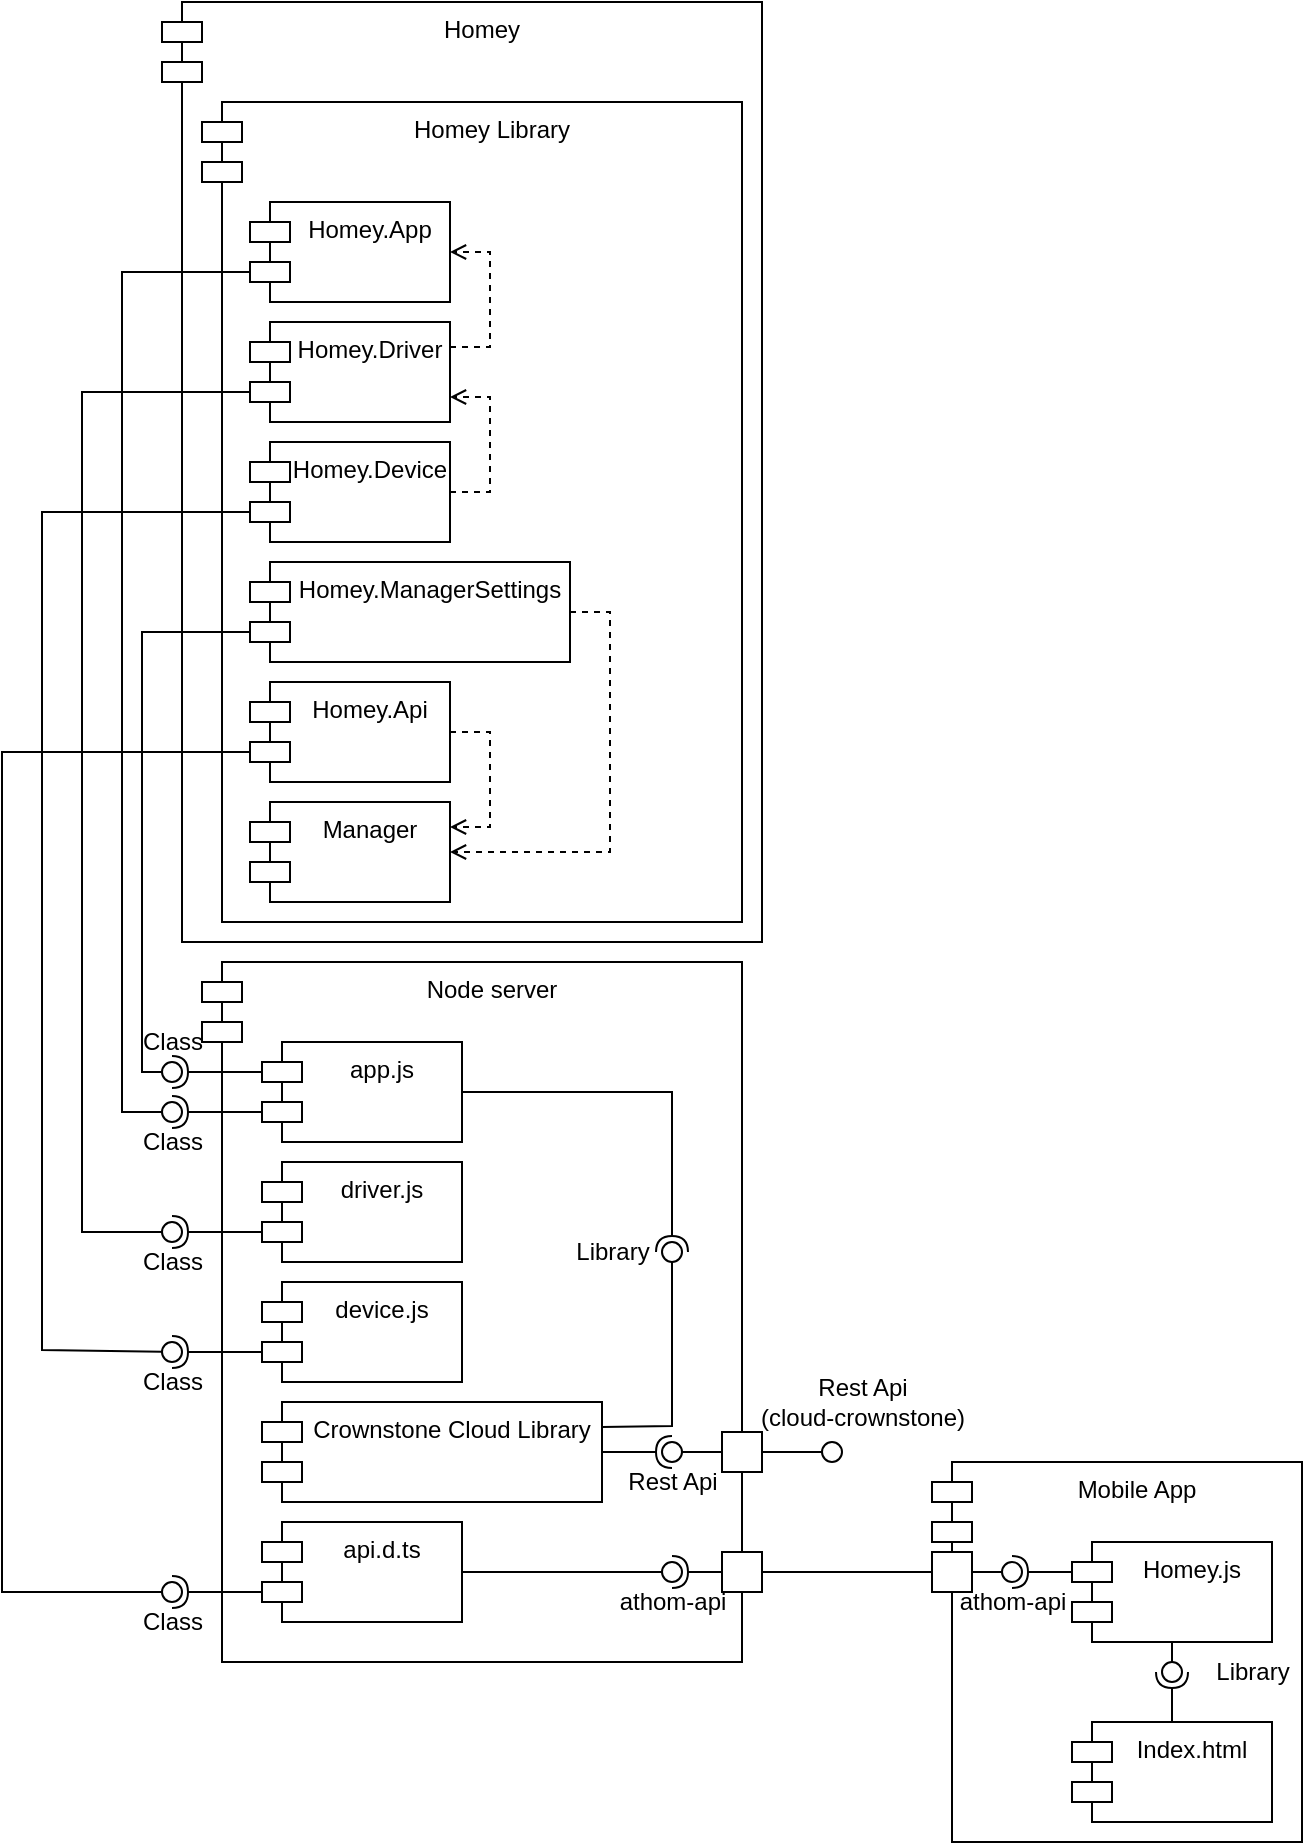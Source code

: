 <mxfile version="13.7.8" type="device"><diagram id="fwvmIZBcC0Fis4A8CENR" name="Page-1"><mxGraphModel dx="2031" dy="2303" grid="1" gridSize="10" guides="1" tooltips="1" connect="1" arrows="1" fold="1" page="1" pageScale="1" pageWidth="827" pageHeight="1169" math="0" shadow="0"><root><mxCell id="0"/><mxCell id="1" parent="0"/><mxCell id="rXUhuD282WTgEMVa3okS-3" value="Homey" style="shape=module;align=left;spacingLeft=20;align=center;verticalAlign=top;" vertex="1" parent="1"><mxGeometry x="120" y="-80" width="300" height="470" as="geometry"/></mxCell><mxCell id="A2iEz6W8OTKVxvSYPwGC-1" value="Homey Library" style="shape=module;align=left;spacingLeft=20;align=center;verticalAlign=top;" parent="1" vertex="1"><mxGeometry x="140" y="-30" width="270" height="410" as="geometry"/></mxCell><mxCell id="A2iEz6W8OTKVxvSYPwGC-2" value="Homey.App" style="shape=module;align=left;spacingLeft=20;align=center;verticalAlign=top;" parent="1" vertex="1"><mxGeometry x="164" y="20" width="100" height="50" as="geometry"/></mxCell><mxCell id="A2iEz6W8OTKVxvSYPwGC-61" style="edgeStyle=orthogonalEdgeStyle;rounded=0;orthogonalLoop=1;jettySize=auto;html=1;exitX=1;exitY=0.25;exitDx=0;exitDy=0;entryX=1;entryY=0.5;entryDx=0;entryDy=0;endArrow=open;endFill=0;dashed=1;" parent="1" source="A2iEz6W8OTKVxvSYPwGC-3" target="A2iEz6W8OTKVxvSYPwGC-2" edge="1"><mxGeometry relative="1" as="geometry"/></mxCell><mxCell id="A2iEz6W8OTKVxvSYPwGC-3" value="Homey.Driver" style="shape=module;align=left;spacingLeft=20;align=center;verticalAlign=top;" parent="1" vertex="1"><mxGeometry x="164" y="80" width="100" height="50" as="geometry"/></mxCell><mxCell id="A2iEz6W8OTKVxvSYPwGC-62" style="edgeStyle=orthogonalEdgeStyle;rounded=0;orthogonalLoop=1;jettySize=auto;html=1;exitX=1;exitY=0.5;exitDx=0;exitDy=0;entryX=1;entryY=0.75;entryDx=0;entryDy=0;dashed=1;endArrow=open;endFill=0;" parent="1" source="A2iEz6W8OTKVxvSYPwGC-4" target="A2iEz6W8OTKVxvSYPwGC-3" edge="1"><mxGeometry relative="1" as="geometry"/></mxCell><mxCell id="A2iEz6W8OTKVxvSYPwGC-4" value="Homey.Device" style="shape=module;align=left;spacingLeft=20;align=center;verticalAlign=top;" parent="1" vertex="1"><mxGeometry x="164" y="140" width="100" height="50" as="geometry"/></mxCell><mxCell id="A2iEz6W8OTKVxvSYPwGC-81" style="edgeStyle=orthogonalEdgeStyle;rounded=0;orthogonalLoop=1;jettySize=auto;html=1;exitX=1;exitY=0.5;exitDx=0;exitDy=0;entryX=1;entryY=0.5;entryDx=0;entryDy=0;dashed=1;endArrow=open;endFill=0;" parent="1" source="A2iEz6W8OTKVxvSYPwGC-5" target="A2iEz6W8OTKVxvSYPwGC-76" edge="1"><mxGeometry relative="1" as="geometry"/></mxCell><mxCell id="A2iEz6W8OTKVxvSYPwGC-5" value="Homey.ManagerSettings" style="shape=module;align=center;spacingLeft=20;align=center;verticalAlign=top;labelPosition=center;verticalLabelPosition=middle;" parent="1" vertex="1"><mxGeometry x="164" y="200" width="160" height="50" as="geometry"/></mxCell><mxCell id="A2iEz6W8OTKVxvSYPwGC-6" value="Node server" style="shape=module;align=left;spacingLeft=20;align=center;verticalAlign=top;" parent="1" vertex="1"><mxGeometry x="140" y="400" width="270" height="350" as="geometry"/></mxCell><mxCell id="A2iEz6W8OTKVxvSYPwGC-7" value="app.js" style="shape=module;align=left;spacingLeft=20;align=center;verticalAlign=top;" parent="1" vertex="1"><mxGeometry x="170" y="440" width="100" height="50" as="geometry"/></mxCell><mxCell id="A2iEz6W8OTKVxvSYPwGC-8" value="driver.js" style="shape=module;align=left;spacingLeft=20;align=center;verticalAlign=top;" parent="1" vertex="1"><mxGeometry x="170" y="500" width="100" height="50" as="geometry"/></mxCell><mxCell id="A2iEz6W8OTKVxvSYPwGC-9" value="device.js" style="shape=module;align=left;spacingLeft=20;align=center;verticalAlign=top;" parent="1" vertex="1"><mxGeometry x="170" y="560" width="100" height="50" as="geometry"/></mxCell><mxCell id="A2iEz6W8OTKVxvSYPwGC-10" value="Crownstone Cloud Library" style="shape=module;align=left;spacingLeft=20;align=center;verticalAlign=top;" parent="1" vertex="1"><mxGeometry x="170" y="620" width="170" height="50" as="geometry"/></mxCell><mxCell id="A2iEz6W8OTKVxvSYPwGC-12" value="Mobile App" style="shape=module;align=left;spacingLeft=20;align=center;verticalAlign=top;" parent="1" vertex="1"><mxGeometry x="505" y="650" width="185" height="190" as="geometry"/></mxCell><mxCell id="A2iEz6W8OTKVxvSYPwGC-13" value="Index.html" style="shape=module;align=left;spacingLeft=20;align=center;verticalAlign=top;" parent="1" vertex="1"><mxGeometry x="575" y="780" width="100" height="50" as="geometry"/></mxCell><mxCell id="A2iEz6W8OTKVxvSYPwGC-14" value="Homey.js" style="shape=module;align=left;spacingLeft=20;align=center;verticalAlign=top;" parent="1" vertex="1"><mxGeometry x="575" y="690" width="100" height="50" as="geometry"/></mxCell><mxCell id="A2iEz6W8OTKVxvSYPwGC-15" value="" style="rounded=0;orthogonalLoop=1;jettySize=auto;html=1;endArrow=none;endFill=0;exitX=0.5;exitY=1;exitDx=0;exitDy=0;" parent="1" source="A2iEz6W8OTKVxvSYPwGC-14" target="A2iEz6W8OTKVxvSYPwGC-17" edge="1"><mxGeometry relative="1" as="geometry"><mxPoint x="650" y="795" as="sourcePoint"/></mxGeometry></mxCell><mxCell id="A2iEz6W8OTKVxvSYPwGC-16" value="" style="rounded=0;orthogonalLoop=1;jettySize=auto;html=1;endArrow=halfCircle;endFill=0;entryX=0.5;entryY=0.5;entryDx=0;entryDy=0;endSize=6;strokeWidth=1;exitX=0.5;exitY=0;exitDx=0;exitDy=0;" parent="1" source="A2iEz6W8OTKVxvSYPwGC-13" target="A2iEz6W8OTKVxvSYPwGC-17" edge="1"><mxGeometry relative="1" as="geometry"><mxPoint x="680" y="795" as="sourcePoint"/></mxGeometry></mxCell><mxCell id="A2iEz6W8OTKVxvSYPwGC-17" value="" style="ellipse;whiteSpace=wrap;html=1;fontFamily=Helvetica;fontSize=12;fontColor=#000000;align=center;strokeColor=#000000;fillColor=#ffffff;points=[];aspect=fixed;resizable=0;" parent="1" vertex="1"><mxGeometry x="620" y="750" width="10" height="10" as="geometry"/></mxCell><mxCell id="A2iEz6W8OTKVxvSYPwGC-20" value="" style="whiteSpace=wrap;html=1;aspect=fixed;" parent="1" vertex="1"><mxGeometry x="400" y="635" width="20" height="20" as="geometry"/></mxCell><mxCell id="A2iEz6W8OTKVxvSYPwGC-22" value="" style="rounded=0;orthogonalLoop=1;jettySize=auto;html=1;endArrow=none;endFill=0;exitX=0;exitY=0;exitDx=0;exitDy=35;exitPerimeter=0;" parent="1" source="A2iEz6W8OTKVxvSYPwGC-2" target="A2iEz6W8OTKVxvSYPwGC-24" edge="1"><mxGeometry relative="1" as="geometry"><mxPoint x="40" y="385" as="sourcePoint"/><Array as="points"><mxPoint x="100" y="55"/><mxPoint x="100" y="475"/></Array></mxGeometry></mxCell><mxCell id="A2iEz6W8OTKVxvSYPwGC-23" value="" style="rounded=0;orthogonalLoop=1;jettySize=auto;html=1;endArrow=halfCircle;endFill=0;entryX=0.5;entryY=0.5;entryDx=0;entryDy=0;endSize=6;strokeWidth=1;exitX=0;exitY=0;exitDx=0;exitDy=35;exitPerimeter=0;" parent="1" source="A2iEz6W8OTKVxvSYPwGC-7" target="A2iEz6W8OTKVxvSYPwGC-24" edge="1"><mxGeometry relative="1" as="geometry"><mxPoint x="80" y="405" as="sourcePoint"/><Array as="points"/></mxGeometry></mxCell><mxCell id="A2iEz6W8OTKVxvSYPwGC-24" value="" style="ellipse;whiteSpace=wrap;html=1;fontFamily=Helvetica;fontSize=12;fontColor=#000000;align=center;strokeColor=#000000;fillColor=#ffffff;points=[];aspect=fixed;resizable=0;" parent="1" vertex="1"><mxGeometry x="120" y="470" width="10" height="10" as="geometry"/></mxCell><mxCell id="A2iEz6W8OTKVxvSYPwGC-25" value="" style="rounded=0;orthogonalLoop=1;jettySize=auto;html=1;endArrow=none;endFill=0;exitX=0;exitY=0;exitDx=0;exitDy=35;exitPerimeter=0;" parent="1" source="A2iEz6W8OTKVxvSYPwGC-3" target="A2iEz6W8OTKVxvSYPwGC-27" edge="1"><mxGeometry relative="1" as="geometry"><mxPoint x="-55" y="515" as="sourcePoint"/><Array as="points"><mxPoint x="80" y="115"/><mxPoint x="80" y="535"/></Array></mxGeometry></mxCell><mxCell id="A2iEz6W8OTKVxvSYPwGC-26" value="" style="rounded=0;orthogonalLoop=1;jettySize=auto;html=1;endArrow=halfCircle;endFill=0;entryX=0.5;entryY=0.5;entryDx=0;entryDy=0;endSize=6;strokeWidth=1;exitX=0;exitY=0;exitDx=0;exitDy=35;exitPerimeter=0;" parent="1" source="A2iEz6W8OTKVxvSYPwGC-8" target="A2iEz6W8OTKVxvSYPwGC-27" edge="1"><mxGeometry relative="1" as="geometry"><mxPoint x="-15" y="535" as="sourcePoint"/></mxGeometry></mxCell><mxCell id="A2iEz6W8OTKVxvSYPwGC-27" value="" style="ellipse;whiteSpace=wrap;html=1;fontFamily=Helvetica;fontSize=12;fontColor=#000000;align=center;strokeColor=#000000;fillColor=#ffffff;points=[];aspect=fixed;resizable=0;" parent="1" vertex="1"><mxGeometry x="120" y="530" width="10" height="10" as="geometry"/></mxCell><mxCell id="A2iEz6W8OTKVxvSYPwGC-29" value="" style="rounded=0;orthogonalLoop=1;jettySize=auto;html=1;endArrow=none;endFill=0;exitX=0;exitY=0;exitDx=0;exitDy=35;exitPerimeter=0;" parent="1" source="A2iEz6W8OTKVxvSYPwGC-4" target="A2iEz6W8OTKVxvSYPwGC-31" edge="1"><mxGeometry relative="1" as="geometry"><mxPoint x="-156" y="530" as="sourcePoint"/><Array as="points"><mxPoint x="60" y="175"/><mxPoint x="60" y="594"/></Array></mxGeometry></mxCell><mxCell id="A2iEz6W8OTKVxvSYPwGC-30" value="" style="rounded=0;orthogonalLoop=1;jettySize=auto;html=1;endArrow=halfCircle;endFill=0;entryX=0.5;entryY=0.5;entryDx=0;entryDy=0;endSize=6;strokeWidth=1;exitX=0;exitY=0;exitDx=0;exitDy=35;exitPerimeter=0;" parent="1" source="A2iEz6W8OTKVxvSYPwGC-9" target="A2iEz6W8OTKVxvSYPwGC-31" edge="1"><mxGeometry relative="1" as="geometry"><mxPoint x="-116" y="550" as="sourcePoint"/></mxGeometry></mxCell><mxCell id="A2iEz6W8OTKVxvSYPwGC-31" value="" style="ellipse;whiteSpace=wrap;html=1;fontFamily=Helvetica;fontSize=12;fontColor=#000000;align=center;strokeColor=#000000;fillColor=#ffffff;points=[];aspect=fixed;resizable=0;" parent="1" vertex="1"><mxGeometry x="120" y="590" width="10" height="10" as="geometry"/></mxCell><mxCell id="A2iEz6W8OTKVxvSYPwGC-32" value="" style="rounded=0;orthogonalLoop=1;jettySize=auto;html=1;endArrow=none;endFill=0;exitX=0;exitY=0;exitDx=0;exitDy=35;exitPerimeter=0;" parent="1" source="A2iEz6W8OTKVxvSYPwGC-5" target="A2iEz6W8OTKVxvSYPwGC-34" edge="1"><mxGeometry relative="1" as="geometry"><mxPoint x="-70" y="535" as="sourcePoint"/><Array as="points"><mxPoint x="110" y="235"/><mxPoint x="110" y="455"/></Array></mxGeometry></mxCell><mxCell id="A2iEz6W8OTKVxvSYPwGC-33" value="" style="rounded=0;orthogonalLoop=1;jettySize=auto;html=1;endArrow=halfCircle;endFill=0;entryX=0.5;entryY=0.5;entryDx=0;entryDy=0;endSize=6;strokeWidth=1;exitX=0;exitY=0;exitDx=0;exitDy=15;exitPerimeter=0;" parent="1" source="A2iEz6W8OTKVxvSYPwGC-7" target="A2iEz6W8OTKVxvSYPwGC-34" edge="1"><mxGeometry relative="1" as="geometry"><mxPoint x="-30" y="555" as="sourcePoint"/></mxGeometry></mxCell><mxCell id="A2iEz6W8OTKVxvSYPwGC-34" value="" style="ellipse;whiteSpace=wrap;html=1;fontFamily=Helvetica;fontSize=12;fontColor=#000000;align=center;strokeColor=#000000;fillColor=#ffffff;points=[];aspect=fixed;resizable=0;" parent="1" vertex="1"><mxGeometry x="120" y="450" width="10" height="10" as="geometry"/></mxCell><mxCell id="A2iEz6W8OTKVxvSYPwGC-35" value="" style="rounded=0;orthogonalLoop=1;jettySize=auto;html=1;endArrow=none;endFill=0;exitX=0;exitY=0.5;exitDx=0;exitDy=0;" parent="1" source="A2iEz6W8OTKVxvSYPwGC-20" target="A2iEz6W8OTKVxvSYPwGC-37" edge="1"><mxGeometry relative="1" as="geometry"><mxPoint x="-70" y="735" as="sourcePoint"/></mxGeometry></mxCell><mxCell id="A2iEz6W8OTKVxvSYPwGC-36" value="" style="rounded=0;orthogonalLoop=1;jettySize=auto;html=1;endArrow=halfCircle;endFill=0;entryX=0.5;entryY=0.5;entryDx=0;entryDy=0;endSize=6;strokeWidth=1;exitX=1;exitY=0.5;exitDx=0;exitDy=0;" parent="1" source="A2iEz6W8OTKVxvSYPwGC-10" target="A2iEz6W8OTKVxvSYPwGC-37" edge="1"><mxGeometry relative="1" as="geometry"><mxPoint x="-30" y="735" as="sourcePoint"/></mxGeometry></mxCell><mxCell id="A2iEz6W8OTKVxvSYPwGC-37" value="" style="ellipse;whiteSpace=wrap;html=1;fontFamily=Helvetica;fontSize=12;fontColor=#000000;align=center;strokeColor=#000000;fillColor=#ffffff;points=[];aspect=fixed;resizable=0;" parent="1" vertex="1"><mxGeometry x="370" y="640" width="10" height="10" as="geometry"/></mxCell><mxCell id="A2iEz6W8OTKVxvSYPwGC-38" value="" style="rounded=0;orthogonalLoop=1;jettySize=auto;html=1;endArrow=none;endFill=0;exitX=1;exitY=0.5;exitDx=0;exitDy=0;" parent="1" source="A2iEz6W8OTKVxvSYPwGC-20" target="A2iEz6W8OTKVxvSYPwGC-40" edge="1"><mxGeometry relative="1" as="geometry"><mxPoint x="-30" y="745" as="sourcePoint"/></mxGeometry></mxCell><mxCell id="A2iEz6W8OTKVxvSYPwGC-40" value="" style="ellipse;whiteSpace=wrap;html=1;fontFamily=Helvetica;fontSize=12;fontColor=#000000;align=center;strokeColor=#000000;fillColor=#ffffff;points=[];aspect=fixed;resizable=0;" parent="1" vertex="1"><mxGeometry x="450" y="640" width="10" height="10" as="geometry"/></mxCell><mxCell id="A2iEz6W8OTKVxvSYPwGC-41" value="api.d.ts" style="shape=module;align=left;spacingLeft=20;align=center;verticalAlign=top;" parent="1" vertex="1"><mxGeometry x="170" y="680" width="100" height="50" as="geometry"/></mxCell><mxCell id="A2iEz6W8OTKVxvSYPwGC-60" style="edgeStyle=orthogonalEdgeStyle;rounded=0;orthogonalLoop=1;jettySize=auto;html=1;exitX=1;exitY=0.5;exitDx=0;exitDy=0;entryX=0;entryY=0.5;entryDx=0;entryDy=0;endArrow=none;endFill=0;" parent="1" source="A2iEz6W8OTKVxvSYPwGC-48" target="A2iEz6W8OTKVxvSYPwGC-56" edge="1"><mxGeometry relative="1" as="geometry"/></mxCell><mxCell id="A2iEz6W8OTKVxvSYPwGC-48" value="" style="whiteSpace=wrap;html=1;aspect=fixed;" parent="1" vertex="1"><mxGeometry x="400" y="695" width="20" height="20" as="geometry"/></mxCell><mxCell id="A2iEz6W8OTKVxvSYPwGC-52" value="" style="rounded=0;orthogonalLoop=1;jettySize=auto;html=1;endArrow=none;endFill=0;exitX=1;exitY=0.5;exitDx=0;exitDy=0;" parent="1" source="A2iEz6W8OTKVxvSYPwGC-41" target="A2iEz6W8OTKVxvSYPwGC-54" edge="1"><mxGeometry relative="1" as="geometry"><mxPoint x="470" y="785" as="sourcePoint"/></mxGeometry></mxCell><mxCell id="A2iEz6W8OTKVxvSYPwGC-53" value="" style="rounded=0;orthogonalLoop=1;jettySize=auto;html=1;endArrow=halfCircle;endFill=0;entryX=0.5;entryY=0.5;entryDx=0;entryDy=0;endSize=6;strokeWidth=1;exitX=0;exitY=0.5;exitDx=0;exitDy=0;" parent="1" source="A2iEz6W8OTKVxvSYPwGC-48" target="A2iEz6W8OTKVxvSYPwGC-54" edge="1"><mxGeometry relative="1" as="geometry"><mxPoint x="510" y="785" as="sourcePoint"/></mxGeometry></mxCell><mxCell id="A2iEz6W8OTKVxvSYPwGC-54" value="" style="ellipse;whiteSpace=wrap;html=1;fontFamily=Helvetica;fontSize=12;fontColor=#000000;align=center;strokeColor=#000000;fillColor=#ffffff;points=[];aspect=fixed;resizable=0;" parent="1" vertex="1"><mxGeometry x="370" y="700" width="10" height="10" as="geometry"/></mxCell><mxCell id="A2iEz6W8OTKVxvSYPwGC-56" value="" style="whiteSpace=wrap;html=1;aspect=fixed;" parent="1" vertex="1"><mxGeometry x="505" y="695" width="20" height="20" as="geometry"/></mxCell><mxCell id="A2iEz6W8OTKVxvSYPwGC-57" value="" style="rounded=0;orthogonalLoop=1;jettySize=auto;html=1;endArrow=none;endFill=0;exitX=1;exitY=0.5;exitDx=0;exitDy=0;" parent="1" source="A2iEz6W8OTKVxvSYPwGC-56" target="A2iEz6W8OTKVxvSYPwGC-59" edge="1"><mxGeometry relative="1" as="geometry"><mxPoint x="480" y="805" as="sourcePoint"/></mxGeometry></mxCell><mxCell id="A2iEz6W8OTKVxvSYPwGC-58" value="" style="rounded=0;orthogonalLoop=1;jettySize=auto;html=1;endArrow=halfCircle;endFill=0;entryX=0.5;entryY=0.5;entryDx=0;entryDy=0;endSize=6;strokeWidth=1;exitX=0;exitY=0;exitDx=0;exitDy=15;exitPerimeter=0;" parent="1" source="A2iEz6W8OTKVxvSYPwGC-14" target="A2iEz6W8OTKVxvSYPwGC-59" edge="1"><mxGeometry relative="1" as="geometry"><mxPoint x="520" y="805" as="sourcePoint"/></mxGeometry></mxCell><mxCell id="A2iEz6W8OTKVxvSYPwGC-59" value="" style="ellipse;whiteSpace=wrap;html=1;fontFamily=Helvetica;fontSize=12;fontColor=#000000;align=center;strokeColor=#000000;fillColor=#ffffff;points=[];aspect=fixed;resizable=0;" parent="1" vertex="1"><mxGeometry x="540" y="700" width="10" height="10" as="geometry"/></mxCell><mxCell id="A2iEz6W8OTKVxvSYPwGC-67" value="" style="rounded=0;orthogonalLoop=1;jettySize=auto;html=1;endArrow=none;endFill=0;exitX=1;exitY=0.25;exitDx=0;exitDy=0;" parent="1" source="A2iEz6W8OTKVxvSYPwGC-10" target="A2iEz6W8OTKVxvSYPwGC-69" edge="1"><mxGeometry relative="1" as="geometry"><mxPoint x="465" y="550" as="sourcePoint"/><Array as="points"><mxPoint x="375" y="632"/></Array></mxGeometry></mxCell><mxCell id="A2iEz6W8OTKVxvSYPwGC-68" value="" style="rounded=0;orthogonalLoop=1;jettySize=auto;html=1;endArrow=halfCircle;endFill=0;entryX=0.5;entryY=0.5;entryDx=0;entryDy=0;endSize=6;strokeWidth=1;exitX=1;exitY=0.5;exitDx=0;exitDy=0;" parent="1" source="A2iEz6W8OTKVxvSYPwGC-7" target="A2iEz6W8OTKVxvSYPwGC-69" edge="1"><mxGeometry relative="1" as="geometry"><mxPoint x="505" y="550" as="sourcePoint"/><Array as="points"><mxPoint x="375" y="465"/></Array></mxGeometry></mxCell><mxCell id="A2iEz6W8OTKVxvSYPwGC-69" value="" style="ellipse;whiteSpace=wrap;html=1;fontFamily=Helvetica;fontSize=12;fontColor=#000000;align=center;strokeColor=#000000;fillColor=#ffffff;points=[];aspect=fixed;resizable=0;" parent="1" vertex="1"><mxGeometry x="370" y="540" width="10" height="10" as="geometry"/></mxCell><mxCell id="A2iEz6W8OTKVxvSYPwGC-80" style="edgeStyle=orthogonalEdgeStyle;rounded=0;orthogonalLoop=1;jettySize=auto;html=1;exitX=1;exitY=0.5;exitDx=0;exitDy=0;entryX=1;entryY=0.25;entryDx=0;entryDy=0;dashed=1;endArrow=open;endFill=0;" parent="1" source="A2iEz6W8OTKVxvSYPwGC-72" target="A2iEz6W8OTKVxvSYPwGC-76" edge="1"><mxGeometry relative="1" as="geometry"/></mxCell><mxCell id="A2iEz6W8OTKVxvSYPwGC-72" value="Homey.Api" style="shape=module;align=left;spacingLeft=20;align=center;verticalAlign=top;" parent="1" vertex="1"><mxGeometry x="164" y="260" width="100" height="50" as="geometry"/></mxCell><mxCell id="A2iEz6W8OTKVxvSYPwGC-73" value="" style="rounded=0;orthogonalLoop=1;jettySize=auto;html=1;endArrow=none;endFill=0;exitX=0;exitY=0;exitDx=0;exitDy=35;exitPerimeter=0;" parent="1" source="A2iEz6W8OTKVxvSYPwGC-72" target="A2iEz6W8OTKVxvSYPwGC-75" edge="1"><mxGeometry relative="1" as="geometry"><mxPoint x="40" y="700" as="sourcePoint"/><Array as="points"><mxPoint x="40" y="295"/><mxPoint x="40" y="715"/></Array></mxGeometry></mxCell><mxCell id="A2iEz6W8OTKVxvSYPwGC-74" value="" style="rounded=0;orthogonalLoop=1;jettySize=auto;html=1;endArrow=halfCircle;endFill=0;entryX=0.5;entryY=0.5;entryDx=0;entryDy=0;endSize=6;strokeWidth=1;exitX=0;exitY=0;exitDx=0;exitDy=35;exitPerimeter=0;" parent="1" source="A2iEz6W8OTKVxvSYPwGC-41" target="A2iEz6W8OTKVxvSYPwGC-75" edge="1"><mxGeometry relative="1" as="geometry"><mxPoint x="80" y="700" as="sourcePoint"/></mxGeometry></mxCell><mxCell id="A2iEz6W8OTKVxvSYPwGC-75" value="" style="ellipse;whiteSpace=wrap;html=1;fontFamily=Helvetica;fontSize=12;fontColor=#000000;align=center;strokeColor=#000000;fillColor=#ffffff;points=[];aspect=fixed;resizable=0;" parent="1" vertex="1"><mxGeometry x="120" y="710" width="10" height="10" as="geometry"/></mxCell><mxCell id="A2iEz6W8OTKVxvSYPwGC-76" value="Manager" style="shape=module;align=left;spacingLeft=20;align=center;verticalAlign=top;" parent="1" vertex="1"><mxGeometry x="164" y="320" width="100" height="50" as="geometry"/></mxCell><mxCell id="rXUhuD282WTgEMVa3okS-4" value="Rest Api&lt;br&gt;(cloud-crownstone)" style="text;html=1;align=center;verticalAlign=middle;resizable=0;points=[];autosize=1;" vertex="1" parent="1"><mxGeometry x="410" y="605" width="120" height="30" as="geometry"/></mxCell><mxCell id="rXUhuD282WTgEMVa3okS-5" value="Class" style="text;html=1;align=center;verticalAlign=middle;resizable=0;points=[];autosize=1;" vertex="1" parent="1"><mxGeometry x="100" y="480" width="50" height="20" as="geometry"/></mxCell><mxCell id="rXUhuD282WTgEMVa3okS-6" value="Class" style="text;html=1;align=center;verticalAlign=middle;resizable=0;points=[];autosize=1;" vertex="1" parent="1"><mxGeometry x="100" y="430" width="50" height="20" as="geometry"/></mxCell><mxCell id="rXUhuD282WTgEMVa3okS-7" value="Class" style="text;html=1;align=center;verticalAlign=middle;resizable=0;points=[];autosize=1;" vertex="1" parent="1"><mxGeometry x="100" y="540" width="50" height="20" as="geometry"/></mxCell><mxCell id="rXUhuD282WTgEMVa3okS-8" value="Class" style="text;html=1;align=center;verticalAlign=middle;resizable=0;points=[];autosize=1;" vertex="1" parent="1"><mxGeometry x="100" y="600" width="50" height="20" as="geometry"/></mxCell><mxCell id="rXUhuD282WTgEMVa3okS-9" value="Class" style="text;html=1;align=center;verticalAlign=middle;resizable=0;points=[];autosize=1;" vertex="1" parent="1"><mxGeometry x="100" y="720" width="50" height="20" as="geometry"/></mxCell><mxCell id="rXUhuD282WTgEMVa3okS-11" value="Library" style="text;html=1;align=center;verticalAlign=middle;resizable=0;points=[];autosize=1;" vertex="1" parent="1"><mxGeometry x="320" y="535" width="50" height="20" as="geometry"/></mxCell><mxCell id="rXUhuD282WTgEMVa3okS-12" value="Rest Api" style="text;html=1;align=center;verticalAlign=middle;resizable=0;points=[];autosize=1;" vertex="1" parent="1"><mxGeometry x="345" y="650" width="60" height="20" as="geometry"/></mxCell><mxCell id="rXUhuD282WTgEMVa3okS-13" value="athom-api" style="text;html=1;align=center;verticalAlign=middle;resizable=0;points=[];autosize=1;" vertex="1" parent="1"><mxGeometry x="340" y="710" width="70" height="20" as="geometry"/></mxCell><mxCell id="rXUhuD282WTgEMVa3okS-14" value="athom-api" style="text;html=1;align=center;verticalAlign=middle;resizable=0;points=[];autosize=1;" vertex="1" parent="1"><mxGeometry x="510" y="710" width="70" height="20" as="geometry"/></mxCell><mxCell id="rXUhuD282WTgEMVa3okS-15" value="Library" style="text;html=1;align=center;verticalAlign=middle;resizable=0;points=[];autosize=1;" vertex="1" parent="1"><mxGeometry x="640" y="745" width="50" height="20" as="geometry"/></mxCell></root></mxGraphModel></diagram></mxfile>